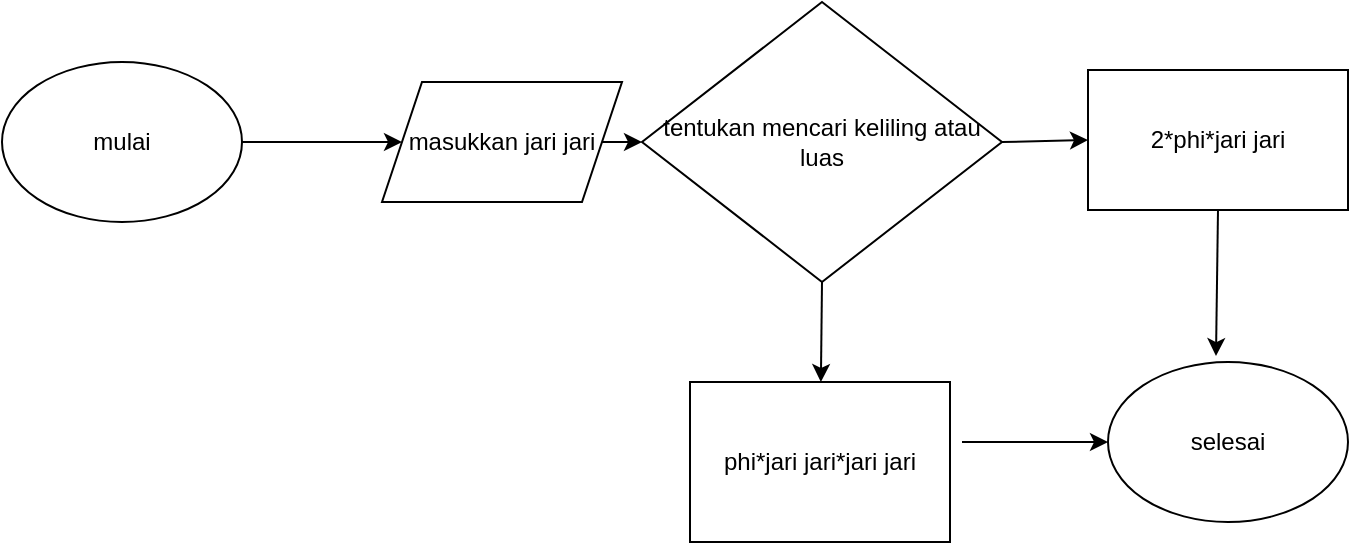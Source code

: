<mxfile version="20.0.1" type="device" pages="2"><diagram id="CuFBZ1qgLKk-vsDaIRH3" name="Page-1"><mxGraphModel dx="1422" dy="794" grid="1" gridSize="10" guides="1" tooltips="1" connect="1" arrows="1" fold="1" page="1" pageScale="1" pageWidth="827" pageHeight="1169" math="0" shadow="0"><root><mxCell id="0"/><mxCell id="1" parent="0"/><mxCell id="bgowyylPbvuL9VqtdSOn-1" value="mulai" style="ellipse;whiteSpace=wrap;html=1;" vertex="1" parent="1"><mxGeometry x="70" y="50" width="120" height="80" as="geometry"/></mxCell><mxCell id="bgowyylPbvuL9VqtdSOn-2" value="selesai" style="ellipse;whiteSpace=wrap;html=1;" vertex="1" parent="1"><mxGeometry x="623" y="200" width="120" height="80" as="geometry"/></mxCell><mxCell id="bgowyylPbvuL9VqtdSOn-4" value="" style="endArrow=classic;html=1;rounded=0;exitX=1;exitY=0.5;exitDx=0;exitDy=0;" edge="1" parent="1" source="bgowyylPbvuL9VqtdSOn-1" target="bgowyylPbvuL9VqtdSOn-5"><mxGeometry width="50" height="50" relative="1" as="geometry"><mxPoint x="390" y="430" as="sourcePoint"/><mxPoint x="260" y="100" as="targetPoint"/></mxGeometry></mxCell><mxCell id="bgowyylPbvuL9VqtdSOn-5" value="masukkan jari jari" style="shape=parallelogram;perimeter=parallelogramPerimeter;whiteSpace=wrap;html=1;fixedSize=1;" vertex="1" parent="1"><mxGeometry x="260" y="60" width="120" height="60" as="geometry"/></mxCell><mxCell id="bgowyylPbvuL9VqtdSOn-6" value="" style="endArrow=classic;html=1;rounded=0;" edge="1" parent="1" source="bgowyylPbvuL9VqtdSOn-5" target="bgowyylPbvuL9VqtdSOn-7"><mxGeometry width="50" height="50" relative="1" as="geometry"><mxPoint x="390" y="430" as="sourcePoint"/><mxPoint x="450" y="100" as="targetPoint"/></mxGeometry></mxCell><mxCell id="bgowyylPbvuL9VqtdSOn-7" value="tentukan mencari keliling atau luas" style="rhombus;whiteSpace=wrap;html=1;" vertex="1" parent="1"><mxGeometry x="390" y="20" width="180" height="140" as="geometry"/></mxCell><mxCell id="bgowyylPbvuL9VqtdSOn-8" value="" style="endArrow=classic;html=1;rounded=0;exitX=1;exitY=0.5;exitDx=0;exitDy=0;entryX=0;entryY=0.5;entryDx=0;entryDy=0;" edge="1" parent="1" source="bgowyylPbvuL9VqtdSOn-7" target="bgowyylPbvuL9VqtdSOn-9"><mxGeometry width="50" height="50" relative="1" as="geometry"><mxPoint x="390" y="420" as="sourcePoint"/><mxPoint x="580" y="90" as="targetPoint"/></mxGeometry></mxCell><mxCell id="bgowyylPbvuL9VqtdSOn-9" value="2*phi*jari jari" style="rounded=0;whiteSpace=wrap;html=1;" vertex="1" parent="1"><mxGeometry x="613" y="54" width="130" height="70" as="geometry"/></mxCell><mxCell id="bgowyylPbvuL9VqtdSOn-10" value="" style="endArrow=classic;html=1;rounded=0;exitX=0.5;exitY=1;exitDx=0;exitDy=0;" edge="1" parent="1" source="bgowyylPbvuL9VqtdSOn-7" target="bgowyylPbvuL9VqtdSOn-11"><mxGeometry width="50" height="50" relative="1" as="geometry"><mxPoint x="530" y="220" as="sourcePoint"/><mxPoint x="480" y="240" as="targetPoint"/></mxGeometry></mxCell><mxCell id="bgowyylPbvuL9VqtdSOn-11" value="phi*jari jari*jari jari" style="rounded=0;whiteSpace=wrap;html=1;" vertex="1" parent="1"><mxGeometry x="414" y="210" width="130" height="80" as="geometry"/></mxCell><mxCell id="bgowyylPbvuL9VqtdSOn-12" value="" style="endArrow=classic;html=1;rounded=0;entryX=0;entryY=0.5;entryDx=0;entryDy=0;" edge="1" parent="1" target="bgowyylPbvuL9VqtdSOn-2"><mxGeometry width="50" height="50" relative="1" as="geometry"><mxPoint x="550" y="240" as="sourcePoint"/><mxPoint x="440" y="370" as="targetPoint"/></mxGeometry></mxCell><mxCell id="bgowyylPbvuL9VqtdSOn-13" value="" style="endArrow=classic;html=1;rounded=0;exitX=0.5;exitY=1;exitDx=0;exitDy=0;entryX=0.45;entryY=-0.037;entryDx=0;entryDy=0;entryPerimeter=0;" edge="1" parent="1" source="bgowyylPbvuL9VqtdSOn-9" target="bgowyylPbvuL9VqtdSOn-2"><mxGeometry width="50" height="50" relative="1" as="geometry"><mxPoint x="390" y="420" as="sourcePoint"/><mxPoint x="440" y="370" as="targetPoint"/></mxGeometry></mxCell></root></mxGraphModel></diagram><diagram id="t9eDw14erp2dtH0Yhv9G" name="Page-2"><mxGraphModel dx="1422" dy="794" grid="1" gridSize="10" guides="1" tooltips="1" connect="1" arrows="1" fold="1" page="1" pageScale="1" pageWidth="827" pageHeight="1169" math="0" shadow="0"><root><mxCell id="0"/><mxCell id="1" parent="0"/></root></mxGraphModel></diagram></mxfile>